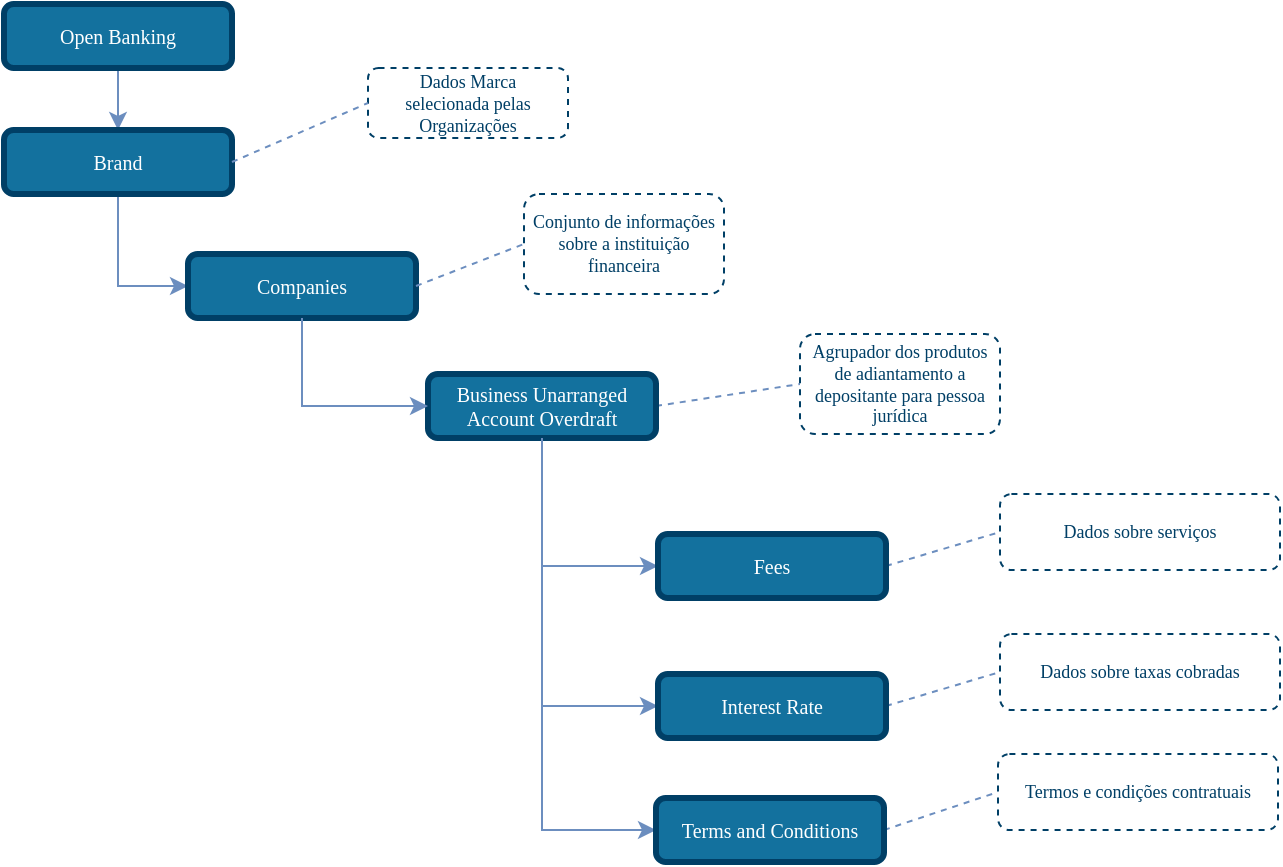 <mxfile version="13.10.0" type="device"><diagram id="pwx9f-JPc5i2mSrcDJkJ" name="Page-1"><mxGraphModel dx="1046" dy="490" grid="1" gridSize="10" guides="1" tooltips="1" connect="1" arrows="1" fold="1" page="1" pageScale="1" pageWidth="827" pageHeight="1169" math="0" shadow="0"><root><mxCell id="0"/><mxCell id="1" parent="0"/><mxCell id="CP8brj2QoUajFCljk4hs-6" style="edgeStyle=orthogonalEdgeStyle;rounded=0;orthogonalLoop=1;jettySize=auto;html=1;exitX=0.5;exitY=1;exitDx=0;exitDy=0;entryX=0.5;entryY=0;entryDx=0;entryDy=0;endSize=6;fillColor=#dae8fc;strokeColor=#6c8ebf;comic=0;shadow=0;backgroundOutline=0;snapToPoint=0;fixDash=0;endArrow=classic;endFill=1;" parent="1" source="CP8brj2QoUajFCljk4hs-1" target="VmE8CRwHYokzrLCxkQC2-2" edge="1"><mxGeometry relative="1" as="geometry"/></mxCell><mxCell id="CP8brj2QoUajFCljk4hs-1" value="Open Banking" style="rounded=1;whiteSpace=wrap;html=1;comic=0;shadow=0;backgroundOutline=0;snapToPoint=0;fixDash=0;strokeWidth=3;fontFamily=Verdana;fontStyle=0;labelBackgroundColor=none;labelBorderColor=none;fontSize=10;fillColor=#13719E;strokeColor=#003F66;fontColor=#ffffff;" parent="1" vertex="1"><mxGeometry x="158" y="45" width="114" height="32" as="geometry"/></mxCell><mxCell id="s8GSPq7UgO-F03P1_zAw-9" style="edgeStyle=orthogonalEdgeStyle;rounded=0;orthogonalLoop=1;jettySize=auto;html=1;exitX=0.5;exitY=1;exitDx=0;exitDy=0;entryX=0;entryY=0.5;entryDx=0;entryDy=0;strokeColor=#6C8EBF;endArrow=classic;endFill=1;" parent="1" source="CP8brj2QoUajFCljk4hs-3" target="6T4oQbs5mE-fq8TjaO14-5" edge="1"><mxGeometry relative="1" as="geometry"><mxPoint x="474" y="333" as="targetPoint"/></mxGeometry></mxCell><mxCell id="s8GSPq7UgO-F03P1_zAw-17" style="edgeStyle=none;rounded=1;orthogonalLoop=1;jettySize=auto;html=1;exitX=1;exitY=0.5;exitDx=0;exitDy=0;entryX=0;entryY=0.5;entryDx=0;entryDy=0;dashed=1;endArrow=none;endFill=0;endSize=6;strokeColor=#6C8EBF;" parent="1" source="CP8brj2QoUajFCljk4hs-3" target="CP8brj2QoUajFCljk4hs-20" edge="1"><mxGeometry relative="1" as="geometry"><mxPoint x="520" y="200" as="targetPoint"/></mxGeometry></mxCell><mxCell id="CP8brj2QoUajFCljk4hs-3" value="Business Unarranged Account Overdraft" style="rounded=1;whiteSpace=wrap;html=1;comic=0;shadow=0;backgroundOutline=0;snapToPoint=0;fixDash=0;strokeWidth=3;fontFamily=Verdana;fontStyle=0;labelBackgroundColor=none;labelBorderColor=none;fontSize=10;fillColor=#13719E;strokeColor=#003F66;fontColor=#ffffff;" parent="1" vertex="1"><mxGeometry x="370" y="230" width="114" height="32" as="geometry"/></mxCell><mxCell id="CP8brj2QoUajFCljk4hs-20" value="&lt;font style=&quot;font-size: 9px&quot;&gt;Agrupador dos produtos de adiantamento a depositante para pessoa jurídica&lt;/font&gt;" style="rounded=1;whiteSpace=wrap;html=1;shadow=0;comic=0;strokeColor=#003F66;strokeWidth=1;fillColor=#ffffff;fontFamily=Verdana;fontSize=9;fontColor=#003F66;dashed=1;spacingLeft=5;spacing=0;spacingRight=5;spacingBottom=5;spacingTop=5;align=center;verticalAlign=middle;gradientColor=#ffffff;" parent="1" vertex="1"><mxGeometry x="556" y="210" width="100" height="50" as="geometry"/></mxCell><mxCell id="VmE8CRwHYokzrLCxkQC2-3" style="edgeStyle=orthogonalEdgeStyle;rounded=0;orthogonalLoop=1;jettySize=auto;html=1;entryX=0;entryY=0.5;entryDx=0;entryDy=0;shadow=0;strokeColor=#6c8ebf;fillColor=#dae8fc;endFill=1;endSize=6;comic=0;exitX=0.5;exitY=1;exitDx=0;exitDy=0;" parent="1" source="VmE8CRwHYokzrLCxkQC2-2" target="lFTUFRjvDe9Ny4EQFEIr-1" edge="1"><mxGeometry relative="1" as="geometry"/></mxCell><mxCell id="VmE8CRwHYokzrLCxkQC2-2" value="Brand" style="rounded=1;whiteSpace=wrap;html=1;comic=0;shadow=0;backgroundOutline=0;snapToPoint=0;fixDash=0;strokeWidth=3;fontFamily=Verdana;fontStyle=0;labelBackgroundColor=none;labelBorderColor=none;fontSize=10;fillColor=#13719E;strokeColor=#003F66;fontColor=#ffffff;" parent="1" vertex="1"><mxGeometry x="158" y="108" width="114" height="32" as="geometry"/></mxCell><mxCell id="67pc04Fv1Amd-nCwGbTu-1" value="Dados Marca selecionada pelas Organizações" style="rounded=1;whiteSpace=wrap;html=1;shadow=0;comic=0;strokeColor=#003F66;strokeWidth=1;fillColor=#ffffff;fontFamily=Verdana;fontSize=9;fontColor=#003F66;dashed=1;spacingLeft=5;spacing=0;spacingRight=5;spacingBottom=5;spacingTop=5;align=center;verticalAlign=middle;gradientColor=#ffffff;" parent="1" vertex="1"><mxGeometry x="340" y="77" width="100" height="35" as="geometry"/></mxCell><mxCell id="67pc04Fv1Amd-nCwGbTu-2" style="edgeStyle=none;rounded=1;orthogonalLoop=1;jettySize=auto;html=1;exitX=1;exitY=0.5;exitDx=0;exitDy=0;entryX=0;entryY=0.5;entryDx=0;entryDy=0;dashed=1;endArrow=none;endFill=0;endSize=6;strokeColor=#6C8EBF;" parent="1" source="VmE8CRwHYokzrLCxkQC2-2" target="67pc04Fv1Amd-nCwGbTu-1" edge="1"><mxGeometry relative="1" as="geometry"><mxPoint x="388" y="185" as="targetPoint"/><mxPoint x="282" y="206" as="sourcePoint"/></mxGeometry></mxCell><mxCell id="przx_MYmwSuzWcuvNzgj-12" style="edgeStyle=orthogonalEdgeStyle;rounded=0;orthogonalLoop=1;jettySize=auto;html=1;entryX=0;entryY=0.5;entryDx=0;entryDy=0;strokeColor=#6C8EBF;endArrow=classic;endFill=1;exitX=0.5;exitY=1;exitDx=0;exitDy=0;" parent="1" source="CP8brj2QoUajFCljk4hs-3" target="6T4oQbs5mE-fq8TjaO14-6" edge="1"><mxGeometry relative="1" as="geometry"><mxPoint x="426" y="270" as="sourcePoint"/><mxPoint x="474" y="405" as="targetPoint"/></mxGeometry></mxCell><mxCell id="przx_MYmwSuzWcuvNzgj-15" style="edgeStyle=orthogonalEdgeStyle;rounded=0;orthogonalLoop=1;jettySize=auto;html=1;exitX=0.5;exitY=1;exitDx=0;exitDy=0;entryX=0;entryY=0.5;entryDx=0;entryDy=0;strokeColor=#6C8EBF;endArrow=classic;endFill=1;" parent="1" source="CP8brj2QoUajFCljk4hs-3" target="6T4oQbs5mE-fq8TjaO14-9" edge="1"><mxGeometry relative="1" as="geometry"><mxPoint x="477" y="312" as="sourcePoint"/><mxPoint x="474" y="534" as="targetPoint"/></mxGeometry></mxCell><mxCell id="lFTUFRjvDe9Ny4EQFEIr-1" value="Companies" style="rounded=1;whiteSpace=wrap;html=1;comic=0;shadow=0;backgroundOutline=0;snapToPoint=0;fixDash=0;strokeWidth=3;fontFamily=Verdana;fontStyle=0;labelBackgroundColor=none;labelBorderColor=none;fontSize=10;fillColor=#13719E;strokeColor=#003F66;fontColor=#ffffff;" parent="1" vertex="1"><mxGeometry x="250" y="170" width="114" height="32" as="geometry"/></mxCell><mxCell id="lFTUFRjvDe9Ny4EQFEIr-2" style="edgeStyle=orthogonalEdgeStyle;rounded=0;orthogonalLoop=1;jettySize=auto;html=1;entryX=0;entryY=0.5;entryDx=0;entryDy=0;shadow=0;strokeColor=#6c8ebf;fillColor=#dae8fc;endFill=1;endSize=6;comic=0;exitX=0.5;exitY=1;exitDx=0;exitDy=0;" parent="1" source="lFTUFRjvDe9Ny4EQFEIr-1" target="CP8brj2QoUajFCljk4hs-3" edge="1"><mxGeometry relative="1" as="geometry"><mxPoint x="289.5" y="279" as="sourcePoint"/><mxPoint x="324.5" y="335" as="targetPoint"/></mxGeometry></mxCell><mxCell id="lFTUFRjvDe9Ny4EQFEIr-3" style="edgeStyle=none;rounded=1;orthogonalLoop=1;jettySize=auto;html=1;exitX=1;exitY=0.5;exitDx=0;exitDy=0;entryX=0;entryY=0.5;entryDx=0;entryDy=0;dashed=1;endArrow=none;endFill=0;endSize=6;strokeColor=#6C8EBF;" parent="1" source="lFTUFRjvDe9Ny4EQFEIr-1" target="lFTUFRjvDe9Ny4EQFEIr-4" edge="1"><mxGeometry relative="1" as="geometry"><mxPoint x="370" y="182" as="sourcePoint"/></mxGeometry></mxCell><mxCell id="lFTUFRjvDe9Ny4EQFEIr-4" value="&lt;font style=&quot;font-size: 9px&quot;&gt;Conjunto de informações sobre a instituição financeira&lt;/font&gt;" style="rounded=1;whiteSpace=wrap;html=1;shadow=0;comic=0;strokeColor=#003F66;strokeWidth=1;fillColor=#ffffff;gradientColor=#ffffff;fontFamily=Verdana;fontSize=9;fontColor=#003F66;dashed=1;spacingLeft=5;spacing=0;spacingRight=5;spacingBottom=5;spacingTop=5;align=center;verticalAlign=middle;" parent="1" vertex="1"><mxGeometry x="418" y="140" width="100" height="50" as="geometry"/></mxCell><mxCell id="6T4oQbs5mE-fq8TjaO14-1" style="edgeStyle=none;rounded=1;orthogonalLoop=1;jettySize=auto;html=1;entryX=0;entryY=0.5;entryDx=0;entryDy=0;dashed=1;endArrow=none;endFill=0;endSize=6;strokeColor=#6C8EBF;exitX=1;exitY=0.5;exitDx=0;exitDy=0;" parent="1" source="6T4oQbs5mE-fq8TjaO14-5" target="6T4oQbs5mE-fq8TjaO14-7" edge="1"><mxGeometry relative="1" as="geometry"><mxPoint x="617" y="340" as="sourcePoint"/><mxPoint x="677" y="229" as="targetPoint"/></mxGeometry></mxCell><mxCell id="6T4oQbs5mE-fq8TjaO14-2" style="edgeStyle=none;rounded=1;orthogonalLoop=1;jettySize=auto;html=1;entryX=0;entryY=0.5;entryDx=0;entryDy=0;dashed=1;endArrow=none;endFill=0;endSize=6;strokeColor=#6C8EBF;exitX=1;exitY=0.5;exitDx=0;exitDy=0;" parent="1" source="6T4oQbs5mE-fq8TjaO14-6" target="6T4oQbs5mE-fq8TjaO14-10" edge="1"><mxGeometry relative="1" as="geometry"><mxPoint x="647" y="420" as="sourcePoint"/><mxPoint x="677" y="299" as="targetPoint"/></mxGeometry></mxCell><mxCell id="6T4oQbs5mE-fq8TjaO14-4" style="edgeStyle=none;rounded=1;orthogonalLoop=1;jettySize=auto;html=1;exitX=1;exitY=0.5;exitDx=0;exitDy=0;entryX=0;entryY=0.5;entryDx=0;entryDy=0;dashed=1;endArrow=none;endFill=0;endSize=6;strokeColor=#6C8EBF;" parent="1" source="6T4oQbs5mE-fq8TjaO14-9" target="6T4oQbs5mE-fq8TjaO14-12" edge="1"><mxGeometry relative="1" as="geometry"><mxPoint x="600" y="466" as="sourcePoint"/><mxPoint x="676" y="359" as="targetPoint"/></mxGeometry></mxCell><mxCell id="6T4oQbs5mE-fq8TjaO14-5" value="Fees" style="rounded=1;whiteSpace=wrap;html=1;comic=0;shadow=0;backgroundOutline=0;snapToPoint=0;fixDash=0;strokeWidth=3;fontFamily=Verdana;fontStyle=0;labelBackgroundColor=none;labelBorderColor=none;fontSize=10;fillColor=#13719E;strokeColor=#003F66;fontColor=#ffffff;" parent="1" vertex="1"><mxGeometry x="485" y="310" width="114" height="32" as="geometry"/></mxCell><mxCell id="6T4oQbs5mE-fq8TjaO14-6" value="Interest Rate" style="rounded=1;whiteSpace=wrap;html=1;comic=0;shadow=0;backgroundOutline=0;snapToPoint=0;fixDash=0;strokeWidth=3;fontFamily=Verdana;fontStyle=0;labelBackgroundColor=none;labelBorderColor=none;fontSize=10;fillColor=#13719E;strokeColor=#003F66;fontColor=#ffffff;" parent="1" vertex="1"><mxGeometry x="485" y="380" width="114" height="32" as="geometry"/></mxCell><mxCell id="6T4oQbs5mE-fq8TjaO14-7" value="&lt;font style=&quot;font-size: 9px&quot;&gt;Dados sobre serviços&lt;/font&gt;" style="rounded=1;whiteSpace=wrap;html=1;shadow=0;comic=0;strokeColor=#003F66;strokeWidth=1;fillColor=#ffffff;fontFamily=Verdana;fontSize=9;fontColor=#003F66;dashed=1;spacingLeft=5;spacing=0;spacingRight=5;spacingBottom=5;spacingTop=5;align=center;verticalAlign=middle;gradientColor=#ffffff;" parent="1" vertex="1"><mxGeometry x="656" y="290" width="140" height="38" as="geometry"/></mxCell><mxCell id="6T4oQbs5mE-fq8TjaO14-9" value="Terms and Conditions" style="rounded=1;whiteSpace=wrap;html=1;comic=0;shadow=0;backgroundOutline=0;snapToPoint=0;fixDash=0;strokeWidth=3;fontFamily=Verdana;fontStyle=0;labelBackgroundColor=none;labelBorderColor=none;fontSize=10;fillColor=#13719E;strokeColor=#003F66;fontColor=#ffffff;" parent="1" vertex="1"><mxGeometry x="484" y="442" width="114" height="32" as="geometry"/></mxCell><mxCell id="6T4oQbs5mE-fq8TjaO14-10" value="&lt;font style=&quot;font-size: 9px&quot;&gt;Dados sobre taxas cobradas&lt;/font&gt;" style="rounded=1;whiteSpace=wrap;html=1;shadow=0;comic=0;strokeColor=#003F66;strokeWidth=1;fillColor=#ffffff;fontFamily=Verdana;fontSize=9;fontColor=#003F66;dashed=1;spacingLeft=5;spacing=0;spacingRight=5;spacingBottom=5;spacingTop=5;align=center;verticalAlign=middle;gradientColor=#ffffff;" parent="1" vertex="1"><mxGeometry x="656" y="360" width="140" height="38" as="geometry"/></mxCell><mxCell id="6T4oQbs5mE-fq8TjaO14-12" value="&lt;font style=&quot;font-size: 9px&quot;&gt;Termos e condições contratuais&lt;/font&gt;" style="rounded=1;whiteSpace=wrap;html=1;shadow=0;comic=0;strokeColor=#003F66;strokeWidth=1;fillColor=#ffffff;fontFamily=Verdana;fontSize=9;fontColor=#003F66;dashed=1;spacingLeft=5;spacing=0;spacingRight=5;spacingBottom=5;spacingTop=5;align=center;verticalAlign=middle;gradientColor=#ffffff;" parent="1" vertex="1"><mxGeometry x="655" y="420" width="140" height="38" as="geometry"/></mxCell></root></mxGraphModel></diagram></mxfile>